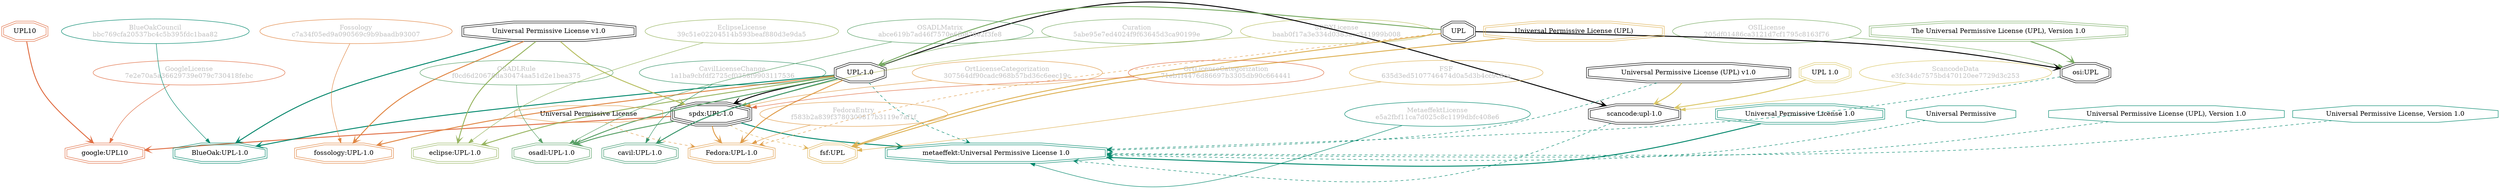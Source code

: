 strict digraph {
    node [shape=box];
    graph [splines=curved];
    4195 [label="SPDXLicense\nbaab0f17a3e334d0383acc341999b008"
         ,fontcolor=gray
         ,color="#b8bf62"
         ,fillcolor="beige;1"
         ,shape=ellipse];
    4196 [label="spdx:UPL-1.0"
         ,shape=tripleoctagon];
    4197 [label="UPL-1.0"
         ,shape=doubleoctagon];
    4198 [label="Universal Permissive License v1.0"
         ,shape=doubleoctagon];
    5308 [label="OSILicense\n205df01486ca3121d7cf1795c8163f76"
         ,fontcolor=gray
         ,color="#78ab63"
         ,fillcolor="beige;1"
         ,shape=ellipse];
    5309 [label="osi:UPL"
         ,shape=doubleoctagon];
    5310 [label=UPL
         ,shape=doubleoctagon];
    5311 [label="The Universal Permissive License (UPL), Version 1.0"
         ,color="#78ab63"
         ,shape=doubleoctagon];
    5596 [label="GoogleLicense\n7e2e70a5a36629739e079c730418febc"
         ,fontcolor=gray
         ,color="#e06f45"
         ,fillcolor="beige;1"
         ,shape=ellipse];
    5597 [label="google:UPL10"
         ,color="#e06f45"
         ,shape=doubleoctagon];
    5598 [label=UPL10
         ,color="#e06f45"
         ,shape=doubleoctagon];
    8451 [label="FedoraEntry\nf583b2a839f3780309817b3119e7af1f"
         ,fontcolor=gray
         ,color="#e09d4b"
         ,fillcolor="beige;1"
         ,shape=ellipse];
    8452 [label="Fedora:UPL-1.0"
         ,color="#e09d4b"
         ,shape=doubleoctagon];
    8453 [label="Universal Permissive License"
         ,color="#e09d4b"
         ,shape=octagon];
    8703 [label="BlueOakCouncil\nbbc769cfa20537bc4c5b395fdc1baa82"
         ,fontcolor=gray
         ,color="#00876c"
         ,fillcolor="beige;1"
         ,shape=ellipse];
    8704 [label="BlueOak:UPL-1.0"
         ,color="#00876c"
         ,shape=doubleoctagon];
    9726 [label="OSADLRule\nf0cd6d20678da30474aa51d2e1bea375"
         ,fontcolor=gray
         ,color="#58a066"
         ,fillcolor="beige;1"
         ,shape=ellipse];
    9727 [label="osadl:UPL-1.0"
         ,color="#58a066"
         ,shape=doubleoctagon];
    9980 [label="OSADLMatrix\nabce619b7ad46f7570e6fb876e2f3fe8"
         ,fontcolor=gray
         ,color="#58a066"
         ,fillcolor="beige;1"
         ,shape=ellipse];
    10568 [label="FSF\n635d3ed5107746474d0a5d3b4cc9c8ca"
          ,fontcolor=gray
          ,color="#deb256"
          ,fillcolor="beige;1"
          ,shape=ellipse];
    10569 [label="fsf:UPL"
          ,color="#deb256"
          ,shape=doubleoctagon];
    10570 [label="Universal Permissive License (UPL)"
          ,color="#deb256"
          ,shape=doubleoctagon];
    24888 [label="ScancodeData\ne3fc34dc7575bd470120ee7729d3c253"
          ,fontcolor=gray
          ,color="#dac767"
          ,fillcolor="beige;1"
          ,shape=ellipse];
    24889 [label="scancode:upl-1.0"
          ,shape=doubleoctagon];
    24890 [label="UPL 1.0"
          ,color="#dac767"
          ,shape=doubleoctagon];
    24891 [label="Universal Permissive License (UPL) v1.0"
          ,shape=doubleoctagon];
    27988 [label="Fossology\nc7a34f05ed9a090569c9b9baadb93007"
          ,fontcolor=gray
          ,color="#e18745"
          ,fillcolor="beige;1"
          ,shape=ellipse];
    27989 [label="fossology:UPL-1.0"
          ,color="#e18745"
          ,shape=doubleoctagon];
    35241 [label="OrtLicenseCategorization\n71eb1f4476d86697b3305db90c664441"
          ,fontcolor=gray
          ,color="#e06f45"
          ,fillcolor="beige;1"
          ,shape=ellipse];
    36259 [label="OrtLicenseCategorization\n307564df90cadc968b57bd36c6eec19c"
          ,fontcolor=gray
          ,color="#e09d4b"
          ,fillcolor="beige;1"
          ,shape=ellipse];
    38099 [label="CavilLicenseChange\n1a1ba9cbfdf2725cf0358f9903117536"
          ,fontcolor=gray
          ,color="#379469"
          ,fillcolor="beige;1"
          ,shape=ellipse];
    38100 [label="cavil:UPL-1.0"
          ,color="#379469"
          ,shape=doubleoctagon];
    49168 [label="MetaeffektLicense\ne5a2fbf11ca7d025c8c1199dbfc408e6"
          ,fontcolor=gray
          ,color="#00876c"
          ,fillcolor="beige;1"
          ,shape=ellipse];
    49169 [label="metaeffekt:Universal Permissive License 1.0"
          ,color="#00876c"
          ,shape=doubleoctagon];
    49170 [label="Universal Permissive License 1.0"
          ,color="#00876c"
          ,shape=doubleoctagon];
    49171 [label="Universal Permissive"
          ,color="#00876c"
          ,shape=octagon];
    49172 [label="Universal Permissive License (UPL), Version 1.0"
          ,color="#00876c"
          ,shape=octagon];
    49173 [label="Universal Permissive License, Version 1.0"
          ,color="#00876c"
          ,shape=octagon];
    54316 [label="EclipseLicense\n39c51e02204514b593beaf880d3e9da5"
          ,fontcolor=gray
          ,color="#98b561"
          ,fillcolor="beige;1"
          ,shape=ellipse];
    54317 [label="eclipse:UPL-1.0"
          ,color="#98b561"
          ,shape=doubleoctagon];
    56019 [label="Curation\n5abe95e7ed4024f9f63645d3ca90199e"
          ,fontcolor=gray
          ,color="#78ab63"
          ,fillcolor="beige;1"
          ,shape=ellipse];
    4195 -> 4196 [weight=0.5
                 ,color="#b8bf62"];
    4196 -> 5597 [style=bold
                 ,arrowhead=vee
                 ,weight=0.7
                 ,color="#e06f45"];
    4196 -> 8452 [style=bold
                 ,arrowhead=vee
                 ,weight=0.7
                 ,color="#e09d4b"];
    4196 -> 9727 [style=bold
                 ,arrowhead=vee
                 ,weight=0.7
                 ,color="#58a066"];
    4196 -> 10569 [style=dashed
                  ,arrowhead=vee
                  ,weight=0.5
                  ,color="#deb256"];
    4196 -> 49169 [style=bold
                  ,arrowhead=vee
                  ,weight=0.7
                  ,color="#00876c"];
    4197 -> 4196 [style=bold
                 ,arrowhead=vee
                 ,weight=0.7];
    4197 -> 8452 [style=bold
                 ,arrowhead=vee
                 ,weight=0.7
                 ,color="#e09d4b"];
    4197 -> 8704 [style=bold
                 ,arrowhead=vee
                 ,weight=0.7
                 ,color="#00876c"];
    4197 -> 9727 [style=bold
                 ,arrowhead=vee
                 ,weight=0.7
                 ,color="#58a066"];
    4197 -> 24889 [style=bold
                  ,arrowhead=vee
                  ,weight=0.7];
    4197 -> 27989 [style=bold
                  ,arrowhead=vee
                  ,weight=0.7
                  ,color="#e18745"];
    4197 -> 38100 [style=bold
                  ,arrowhead=vee
                  ,weight=0.7
                  ,color="#379469"];
    4197 -> 38100 [style=bold
                  ,arrowhead=vee
                  ,weight=0.7
                  ,color="#379469"];
    4197 -> 49169 [style=dashed
                  ,arrowhead=vee
                  ,weight=0.5
                  ,color="#00876c"];
    4197 -> 54317 [style=bold
                  ,arrowhead=vee
                  ,weight=0.7
                  ,color="#98b561"];
    4198 -> 4196 [style=bold
                 ,arrowhead=vee
                 ,weight=0.7
                 ,color="#b8bf62"];
    4198 -> 8704 [style=bold
                 ,arrowhead=vee
                 ,weight=0.7
                 ,color="#00876c"];
    4198 -> 27989 [style=bold
                  ,arrowhead=vee
                  ,weight=0.7
                  ,color="#e18745"];
    4198 -> 54317 [style=bold
                  ,arrowhead=vee
                  ,weight=0.7
                  ,color="#98b561"];
    5308 -> 5309 [weight=0.5
                 ,color="#78ab63"];
    5309 -> 49169 [style=dashed
                  ,arrowhead=vee
                  ,weight=0.5
                  ,color="#00876c"];
    5310 -> 4197 [style=bold
                 ,arrowhead=vee
                 ,weight=0.7
                 ,color="#78ab63"];
    5310 -> 5309 [style=bold
                 ,arrowhead=vee
                 ,weight=0.7];
    5310 -> 8452 [style=dashed
                 ,arrowhead=vee
                 ,weight=0.5
                 ,color="#e09d4b"];
    5310 -> 10569 [style=bold
                  ,arrowhead=vee
                  ,weight=0.7
                  ,color="#deb256"];
    5311 -> 5309 [style=bold
                 ,arrowhead=vee
                 ,weight=0.7
                 ,color="#78ab63"];
    5596 -> 5597 [weight=0.5
                 ,color="#e06f45"];
    5598 -> 5597 [style=bold
                 ,arrowhead=vee
                 ,weight=0.7
                 ,color="#e06f45"];
    8451 -> 8452 [weight=0.5
                 ,color="#e09d4b"];
    8453 -> 8452 [style=dashed
                 ,arrowhead=vee
                 ,weight=0.5
                 ,color="#e09d4b"];
    8703 -> 8704 [weight=0.5
                 ,color="#00876c"];
    9726 -> 9727 [weight=0.5
                 ,color="#58a066"];
    9980 -> 9727 [weight=0.5
                 ,color="#58a066"];
    10568 -> 10569 [weight=0.5
                   ,color="#deb256"];
    10570 -> 10569 [style=bold
                   ,arrowhead=vee
                   ,weight=0.7
                   ,color="#deb256"];
    24888 -> 24889 [weight=0.5
                   ,color="#dac767"];
    24889 -> 49169 [style=dashed
                   ,arrowhead=vee
                   ,weight=0.5
                   ,color="#00876c"];
    24890 -> 24889 [style=bold
                   ,arrowhead=vee
                   ,weight=0.7
                   ,color="#dac767"];
    24891 -> 24889 [style=bold
                   ,arrowhead=vee
                   ,weight=0.7
                   ,color="#dac767"];
    24891 -> 49169 [style=dashed
                   ,arrowhead=vee
                   ,weight=0.5
                   ,color="#00876c"];
    27988 -> 27989 [weight=0.5
                   ,color="#e18745"];
    35241 -> 4196 [weight=0.5
                  ,color="#e06f45"];
    36259 -> 4196 [weight=0.5
                  ,color="#e09d4b"];
    38099 -> 38100 [weight=0.5
                   ,color="#379469"];
    49168 -> 49169 [weight=0.5
                   ,color="#00876c"];
    49170 -> 49169 [style=bold
                   ,arrowhead=vee
                   ,weight=0.7
                   ,color="#00876c"];
    49171 -> 49169 [style=dashed
                   ,arrowhead=vee
                   ,weight=0.5
                   ,color="#00876c"];
    49172 -> 49169 [style=dashed
                   ,arrowhead=vee
                   ,weight=0.5
                   ,color="#00876c"];
    49173 -> 49169 [style=dashed
                   ,arrowhead=vee
                   ,weight=0.5
                   ,color="#00876c"];
    54316 -> 54317 [weight=0.5
                   ,color="#98b561"];
    56019 -> 4197 [weight=0.5
                  ,color="#78ab63"];
}
